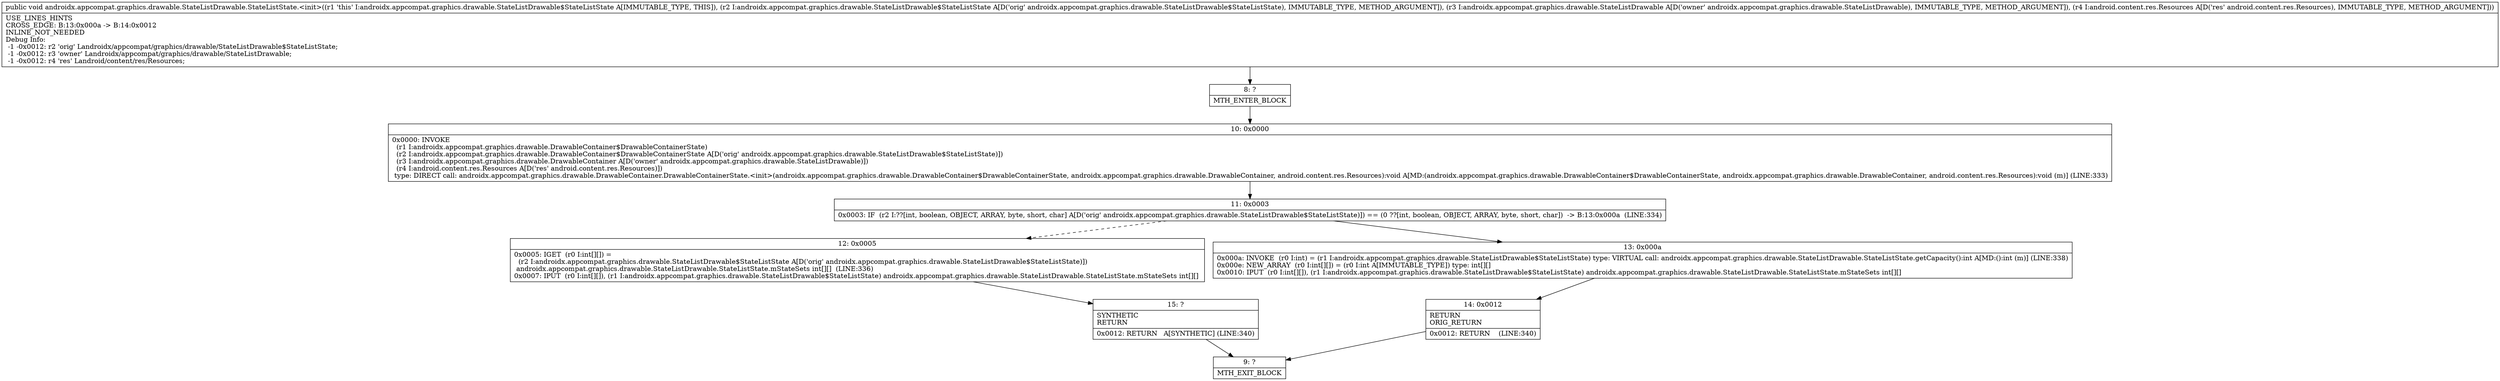 digraph "CFG forandroidx.appcompat.graphics.drawable.StateListDrawable.StateListState.\<init\>(Landroidx\/appcompat\/graphics\/drawable\/StateListDrawable$StateListState;Landroidx\/appcompat\/graphics\/drawable\/StateListDrawable;Landroid\/content\/res\/Resources;)V" {
Node_8 [shape=record,label="{8\:\ ?|MTH_ENTER_BLOCK\l}"];
Node_10 [shape=record,label="{10\:\ 0x0000|0x0000: INVOKE  \l  (r1 I:androidx.appcompat.graphics.drawable.DrawableContainer$DrawableContainerState)\l  (r2 I:androidx.appcompat.graphics.drawable.DrawableContainer$DrawableContainerState A[D('orig' androidx.appcompat.graphics.drawable.StateListDrawable$StateListState)])\l  (r3 I:androidx.appcompat.graphics.drawable.DrawableContainer A[D('owner' androidx.appcompat.graphics.drawable.StateListDrawable)])\l  (r4 I:android.content.res.Resources A[D('res' android.content.res.Resources)])\l type: DIRECT call: androidx.appcompat.graphics.drawable.DrawableContainer.DrawableContainerState.\<init\>(androidx.appcompat.graphics.drawable.DrawableContainer$DrawableContainerState, androidx.appcompat.graphics.drawable.DrawableContainer, android.content.res.Resources):void A[MD:(androidx.appcompat.graphics.drawable.DrawableContainer$DrawableContainerState, androidx.appcompat.graphics.drawable.DrawableContainer, android.content.res.Resources):void (m)] (LINE:333)\l}"];
Node_11 [shape=record,label="{11\:\ 0x0003|0x0003: IF  (r2 I:??[int, boolean, OBJECT, ARRAY, byte, short, char] A[D('orig' androidx.appcompat.graphics.drawable.StateListDrawable$StateListState)]) == (0 ??[int, boolean, OBJECT, ARRAY, byte, short, char])  \-\> B:13:0x000a  (LINE:334)\l}"];
Node_12 [shape=record,label="{12\:\ 0x0005|0x0005: IGET  (r0 I:int[][]) = \l  (r2 I:androidx.appcompat.graphics.drawable.StateListDrawable$StateListState A[D('orig' androidx.appcompat.graphics.drawable.StateListDrawable$StateListState)])\l androidx.appcompat.graphics.drawable.StateListDrawable.StateListState.mStateSets int[][]  (LINE:336)\l0x0007: IPUT  (r0 I:int[][]), (r1 I:androidx.appcompat.graphics.drawable.StateListDrawable$StateListState) androidx.appcompat.graphics.drawable.StateListDrawable.StateListState.mStateSets int[][] \l}"];
Node_15 [shape=record,label="{15\:\ ?|SYNTHETIC\lRETURN\l|0x0012: RETURN   A[SYNTHETIC] (LINE:340)\l}"];
Node_9 [shape=record,label="{9\:\ ?|MTH_EXIT_BLOCK\l}"];
Node_13 [shape=record,label="{13\:\ 0x000a|0x000a: INVOKE  (r0 I:int) = (r1 I:androidx.appcompat.graphics.drawable.StateListDrawable$StateListState) type: VIRTUAL call: androidx.appcompat.graphics.drawable.StateListDrawable.StateListState.getCapacity():int A[MD:():int (m)] (LINE:338)\l0x000e: NEW_ARRAY  (r0 I:int[][]) = (r0 I:int A[IMMUTABLE_TYPE]) type: int[][] \l0x0010: IPUT  (r0 I:int[][]), (r1 I:androidx.appcompat.graphics.drawable.StateListDrawable$StateListState) androidx.appcompat.graphics.drawable.StateListDrawable.StateListState.mStateSets int[][] \l}"];
Node_14 [shape=record,label="{14\:\ 0x0012|RETURN\lORIG_RETURN\l|0x0012: RETURN    (LINE:340)\l}"];
MethodNode[shape=record,label="{public void androidx.appcompat.graphics.drawable.StateListDrawable.StateListState.\<init\>((r1 'this' I:androidx.appcompat.graphics.drawable.StateListDrawable$StateListState A[IMMUTABLE_TYPE, THIS]), (r2 I:androidx.appcompat.graphics.drawable.StateListDrawable$StateListState A[D('orig' androidx.appcompat.graphics.drawable.StateListDrawable$StateListState), IMMUTABLE_TYPE, METHOD_ARGUMENT]), (r3 I:androidx.appcompat.graphics.drawable.StateListDrawable A[D('owner' androidx.appcompat.graphics.drawable.StateListDrawable), IMMUTABLE_TYPE, METHOD_ARGUMENT]), (r4 I:android.content.res.Resources A[D('res' android.content.res.Resources), IMMUTABLE_TYPE, METHOD_ARGUMENT]))  | USE_LINES_HINTS\lCROSS_EDGE: B:13:0x000a \-\> B:14:0x0012\lINLINE_NOT_NEEDED\lDebug Info:\l  \-1 \-0x0012: r2 'orig' Landroidx\/appcompat\/graphics\/drawable\/StateListDrawable$StateListState;\l  \-1 \-0x0012: r3 'owner' Landroidx\/appcompat\/graphics\/drawable\/StateListDrawable;\l  \-1 \-0x0012: r4 'res' Landroid\/content\/res\/Resources;\l}"];
MethodNode -> Node_8;Node_8 -> Node_10;
Node_10 -> Node_11;
Node_11 -> Node_12[style=dashed];
Node_11 -> Node_13;
Node_12 -> Node_15;
Node_15 -> Node_9;
Node_13 -> Node_14;
Node_14 -> Node_9;
}

